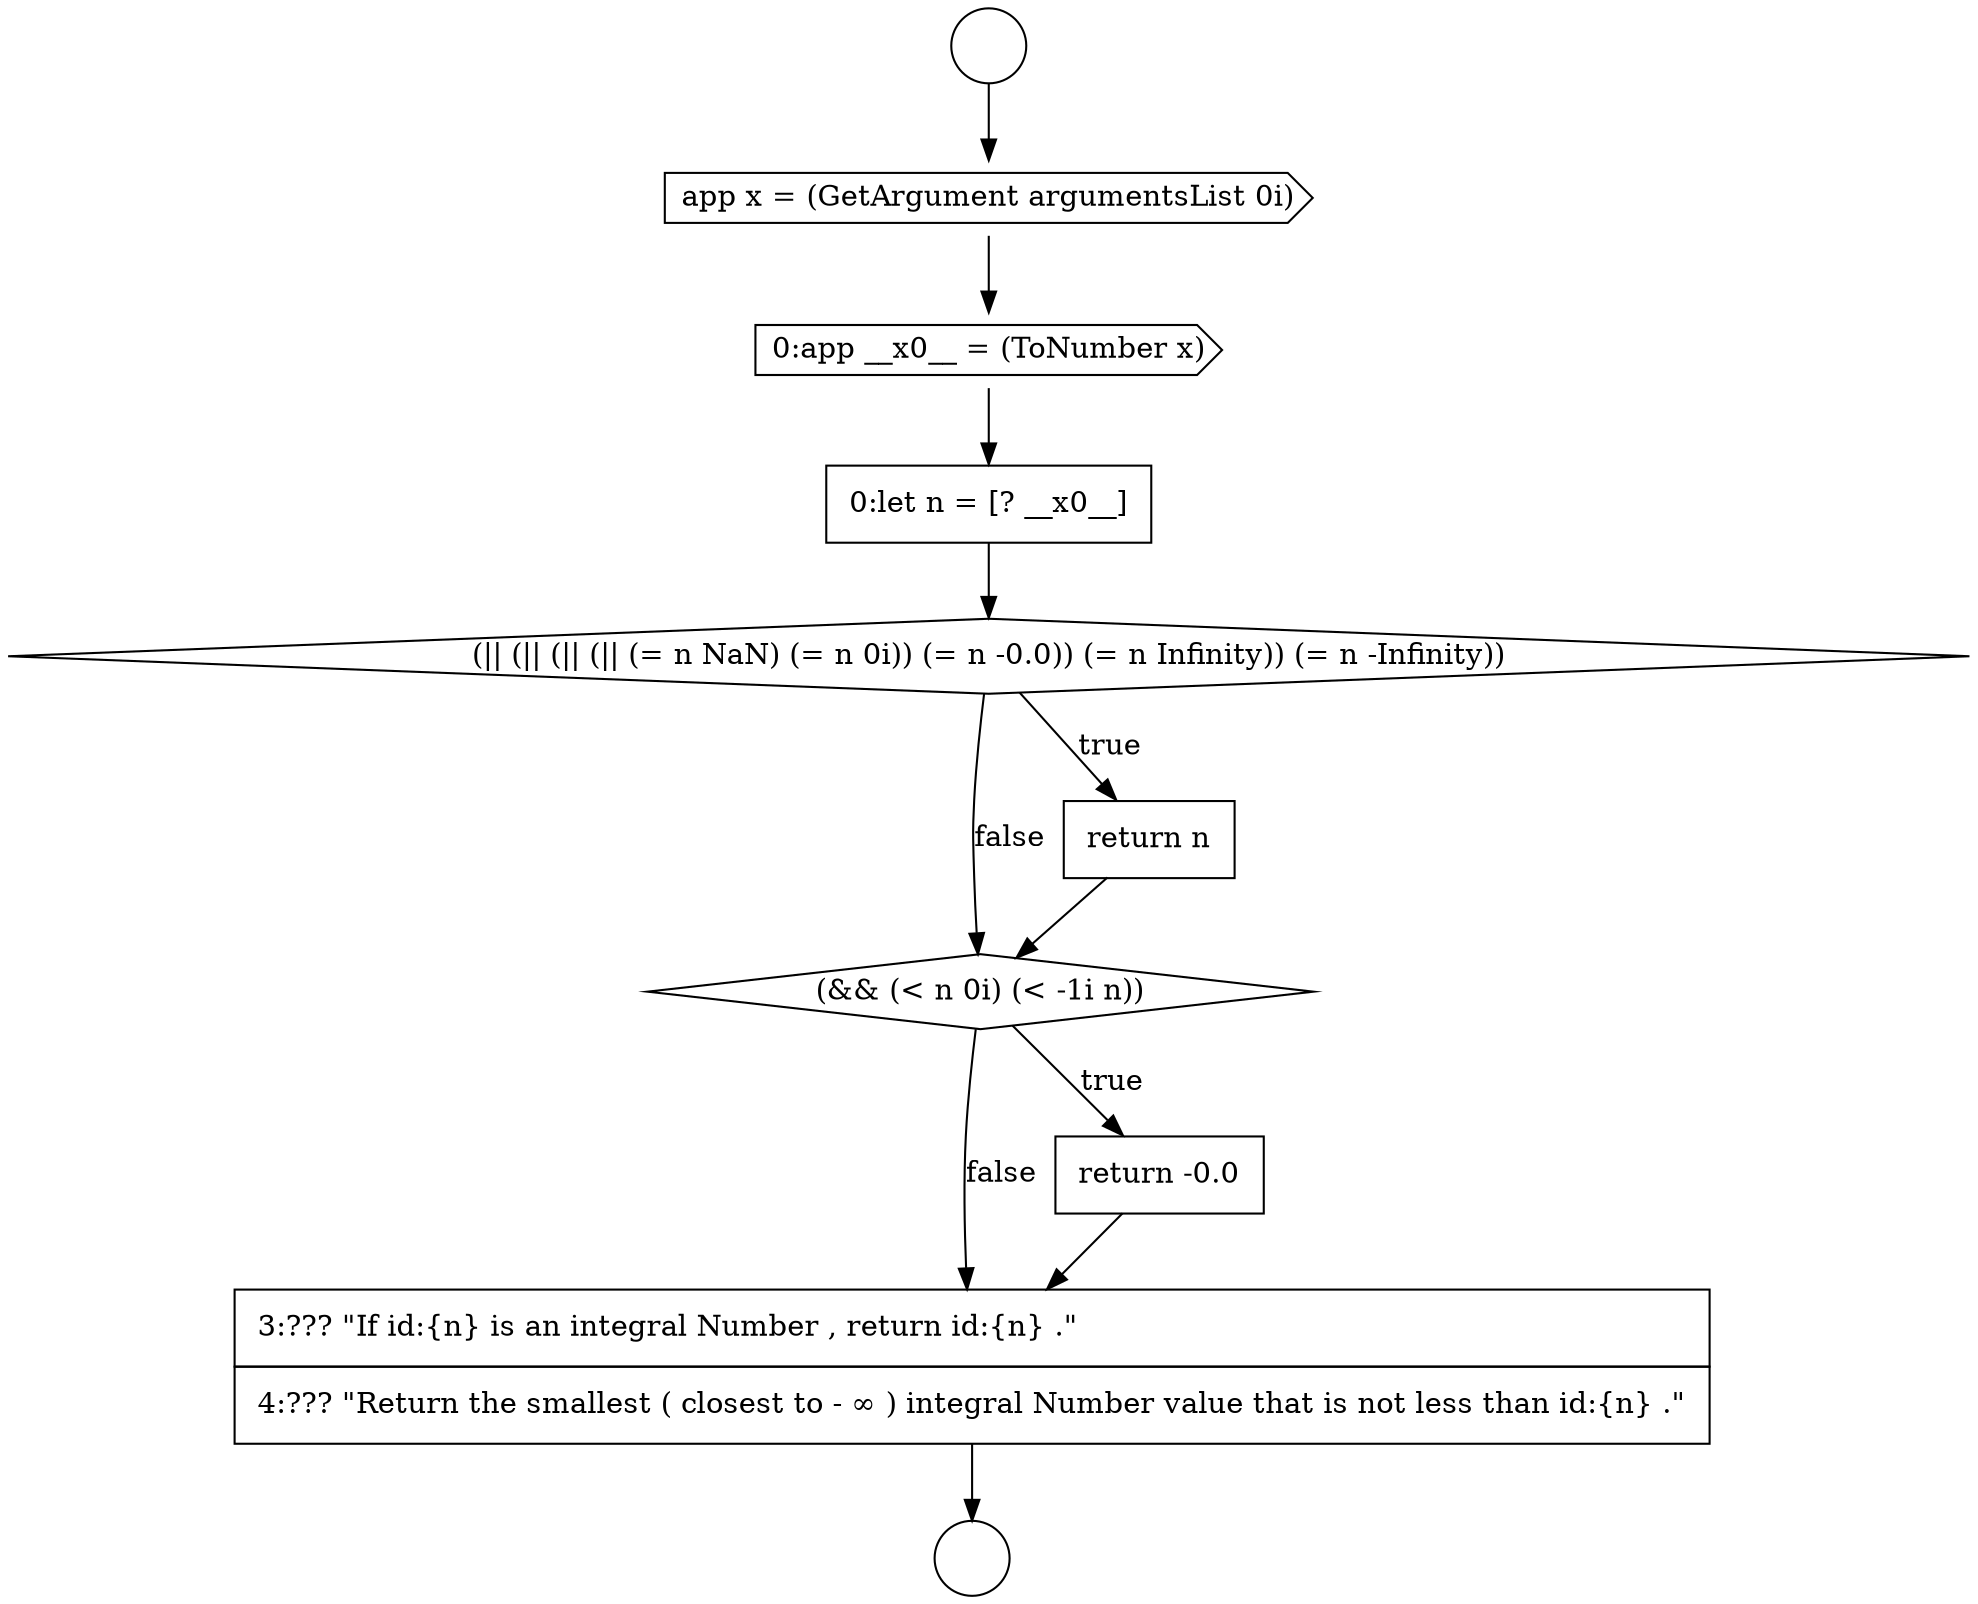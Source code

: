 digraph {
  node12812 [shape=cds, label=<<font color="black">0:app __x0__ = (ToNumber x)</font>> color="black" fillcolor="white" style=filled]
  node12816 [shape=diamond, label=<<font color="black">(&amp;&amp; (&lt; n 0i) (&lt; -1i n))</font>> color="black" fillcolor="white" style=filled]
  node12809 [shape=circle label=" " color="black" fillcolor="white" style=filled]
  node12818 [shape=none, margin=0, label=<<font color="black">
    <table border="0" cellborder="1" cellspacing="0" cellpadding="10">
      <tr><td align="left">3:??? &quot;If id:{n} is an integral Number , return id:{n} .&quot;</td></tr>
      <tr><td align="left">4:??? &quot;Return the smallest ( closest to - &infin; ) integral Number value that is not less than id:{n} .&quot;</td></tr>
    </table>
  </font>> color="black" fillcolor="white" style=filled]
  node12813 [shape=none, margin=0, label=<<font color="black">
    <table border="0" cellborder="1" cellspacing="0" cellpadding="10">
      <tr><td align="left">0:let n = [? __x0__]</td></tr>
    </table>
  </font>> color="black" fillcolor="white" style=filled]
  node12814 [shape=diamond, label=<<font color="black">(|| (|| (|| (|| (= n NaN) (= n 0i)) (= n -0.0)) (= n Infinity)) (= n -Infinity))</font>> color="black" fillcolor="white" style=filled]
  node12810 [shape=circle label=" " color="black" fillcolor="white" style=filled]
  node12817 [shape=none, margin=0, label=<<font color="black">
    <table border="0" cellborder="1" cellspacing="0" cellpadding="10">
      <tr><td align="left">return -0.0</td></tr>
    </table>
  </font>> color="black" fillcolor="white" style=filled]
  node12811 [shape=cds, label=<<font color="black">app x = (GetArgument argumentsList 0i)</font>> color="black" fillcolor="white" style=filled]
  node12815 [shape=none, margin=0, label=<<font color="black">
    <table border="0" cellborder="1" cellspacing="0" cellpadding="10">
      <tr><td align="left">return n</td></tr>
    </table>
  </font>> color="black" fillcolor="white" style=filled]
  node12817 -> node12818 [ color="black"]
  node12818 -> node12810 [ color="black"]
  node12812 -> node12813 [ color="black"]
  node12815 -> node12816 [ color="black"]
  node12813 -> node12814 [ color="black"]
  node12809 -> node12811 [ color="black"]
  node12814 -> node12815 [label=<<font color="black">true</font>> color="black"]
  node12814 -> node12816 [label=<<font color="black">false</font>> color="black"]
  node12811 -> node12812 [ color="black"]
  node12816 -> node12817 [label=<<font color="black">true</font>> color="black"]
  node12816 -> node12818 [label=<<font color="black">false</font>> color="black"]
}
